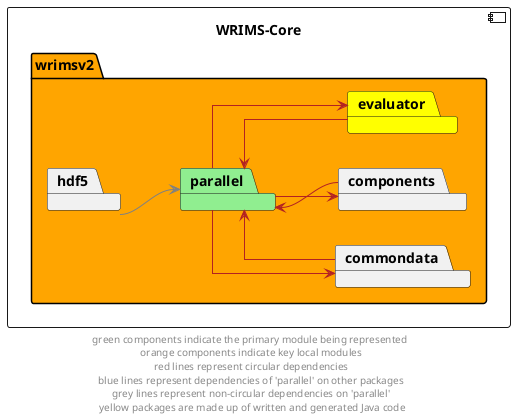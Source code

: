 @startuml
left to right direction
skinparam linetype ortho

component wrims_core as "WRIMS-Core" {
    package wrimsv2 #orange {
        package parallel #lightgreen
        package commondata
        package components
        package evaluator #yellow
        package hdf5
    }
}

parallel -->  evaluator #firebrick
evaluator --> parallel #firebrick
parallel -->  commondata #firebrick
commondata --> parallel #firebrick
parallel -->  components #firebrick
components --> parallel #firebrick

hdf5 --> parallel #grey

' The following relationships are hidden and used to format the diagram. They do not represent actual dependencies.
'debug -r[hidden]-> evaluator

footer "green components indicate the primary module being represented \n orange components indicate key local modules \n red lines represent circular dependencies \n blue lines represent dependencies of 'parallel' on other packages \n grey lines represent non-circular dependencies on 'parallel' \n yellow packages are made up of written and generated Java code"
@enduml
